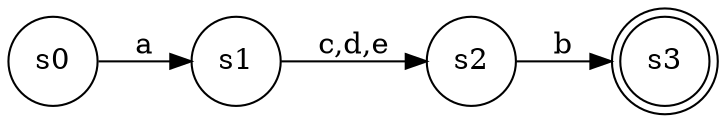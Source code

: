 digraph finite_state_machine {
  rankdir=LR;
  size="8,5"
  node [shape = doublecircle]; s3;
  node [shape = circle];
  s0 -> s1 [ label = "a" ];
  s1 -> s2 [ label = "c,d,e" ];
  s2 -> s3 [ label = "b" ];
}
